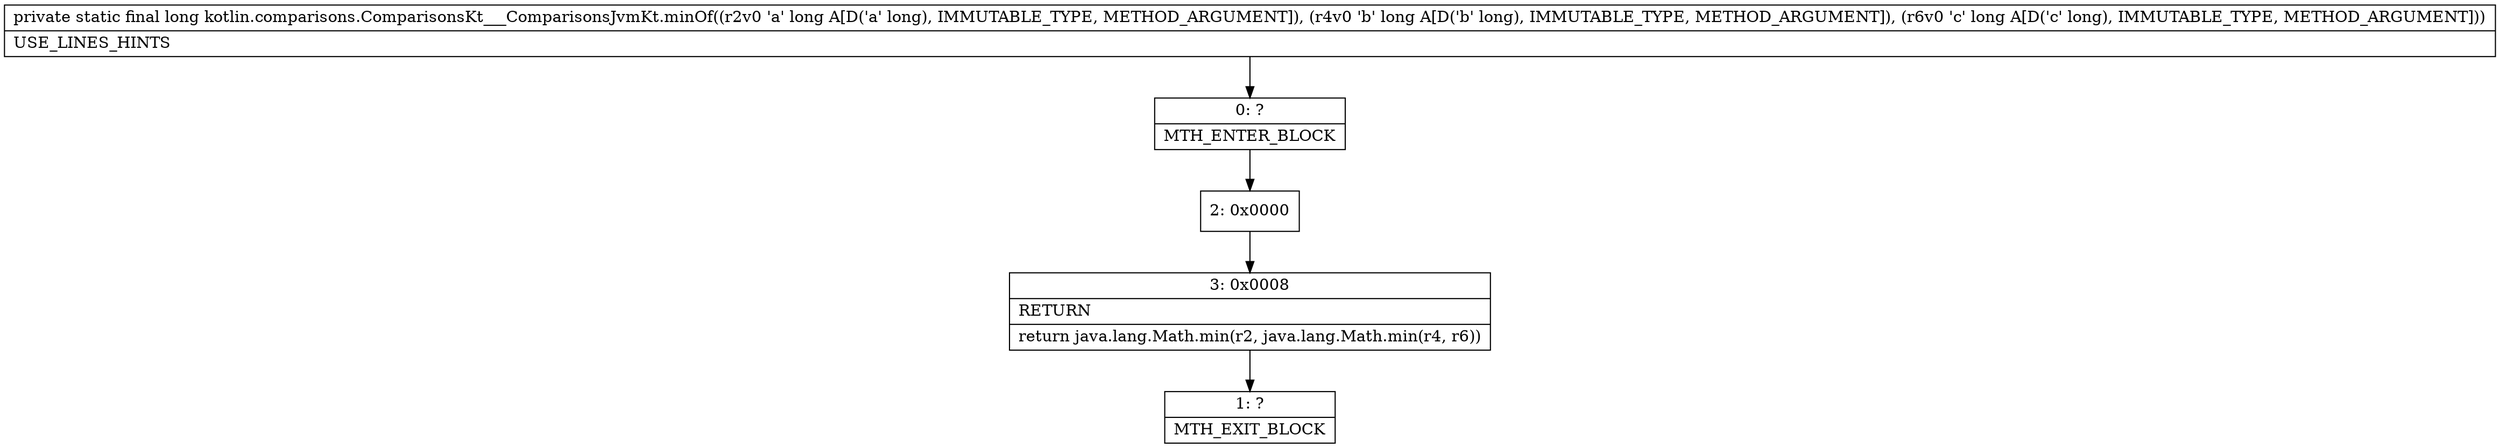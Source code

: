 digraph "CFG forkotlin.comparisons.ComparisonsKt___ComparisonsJvmKt.minOf(JJJ)J" {
Node_0 [shape=record,label="{0\:\ ?|MTH_ENTER_BLOCK\l}"];
Node_2 [shape=record,label="{2\:\ 0x0000}"];
Node_3 [shape=record,label="{3\:\ 0x0008|RETURN\l|return java.lang.Math.min(r2, java.lang.Math.min(r4, r6))\l}"];
Node_1 [shape=record,label="{1\:\ ?|MTH_EXIT_BLOCK\l}"];
MethodNode[shape=record,label="{private static final long kotlin.comparisons.ComparisonsKt___ComparisonsJvmKt.minOf((r2v0 'a' long A[D('a' long), IMMUTABLE_TYPE, METHOD_ARGUMENT]), (r4v0 'b' long A[D('b' long), IMMUTABLE_TYPE, METHOD_ARGUMENT]), (r6v0 'c' long A[D('c' long), IMMUTABLE_TYPE, METHOD_ARGUMENT]))  | USE_LINES_HINTS\l}"];
MethodNode -> Node_0;Node_0 -> Node_2;
Node_2 -> Node_3;
Node_3 -> Node_1;
}

